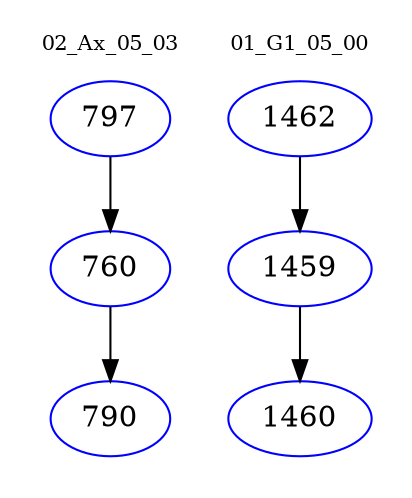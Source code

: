 digraph{
subgraph cluster_0 {
color = white
label = "02_Ax_05_03";
fontsize=10;
T0_797 [label="797", color="blue"]
T0_797 -> T0_760 [color="black"]
T0_760 [label="760", color="blue"]
T0_760 -> T0_790 [color="black"]
T0_790 [label="790", color="blue"]
}
subgraph cluster_1 {
color = white
label = "01_G1_05_00";
fontsize=10;
T1_1462 [label="1462", color="blue"]
T1_1462 -> T1_1459 [color="black"]
T1_1459 [label="1459", color="blue"]
T1_1459 -> T1_1460 [color="black"]
T1_1460 [label="1460", color="blue"]
}
}
